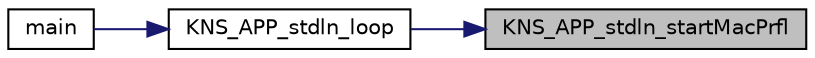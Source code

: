 digraph "KNS_APP_stdln_startMacPrfl"
{
 // INTERACTIVE_SVG=YES
 // LATEX_PDF_SIZE
  edge [fontname="Helvetica",fontsize="10",labelfontname="Helvetica",labelfontsize="10"];
  node [fontname="Helvetica",fontsize="10",shape=record];
  rankdir="RL";
  Node1 [label="KNS_APP_stdln_startMacPrfl",height=0.2,width=0.4,color="black", fillcolor="grey75", style="filled", fontcolor="black",tooltip="Start MAC profile for the standalone application."];
  Node1 -> Node2 [dir="back",color="midnightblue",fontsize="10",style="solid",fontname="Helvetica"];
  Node2 [label="KNS_APP_stdln_loop",height=0.2,width=0.4,color="black", fillcolor="white", style="filled",URL="$dd/d41/group___k_n_s___a_p_p.html#ga7dcd894e8e120e17325f7801d136d938",tooltip="This fct is a very basic standalone application."];
  Node2 -> Node3 [dir="back",color="midnightblue",fontsize="10",style="solid",fontname="Helvetica"];
  Node3 [label="main",height=0.2,width=0.4,color="black", fillcolor="white", style="filled",URL="$d0/d29/main_8c.html#a840291bc02cba5474a4cb46a9b9566fe",tooltip="The application entry point."];
}
